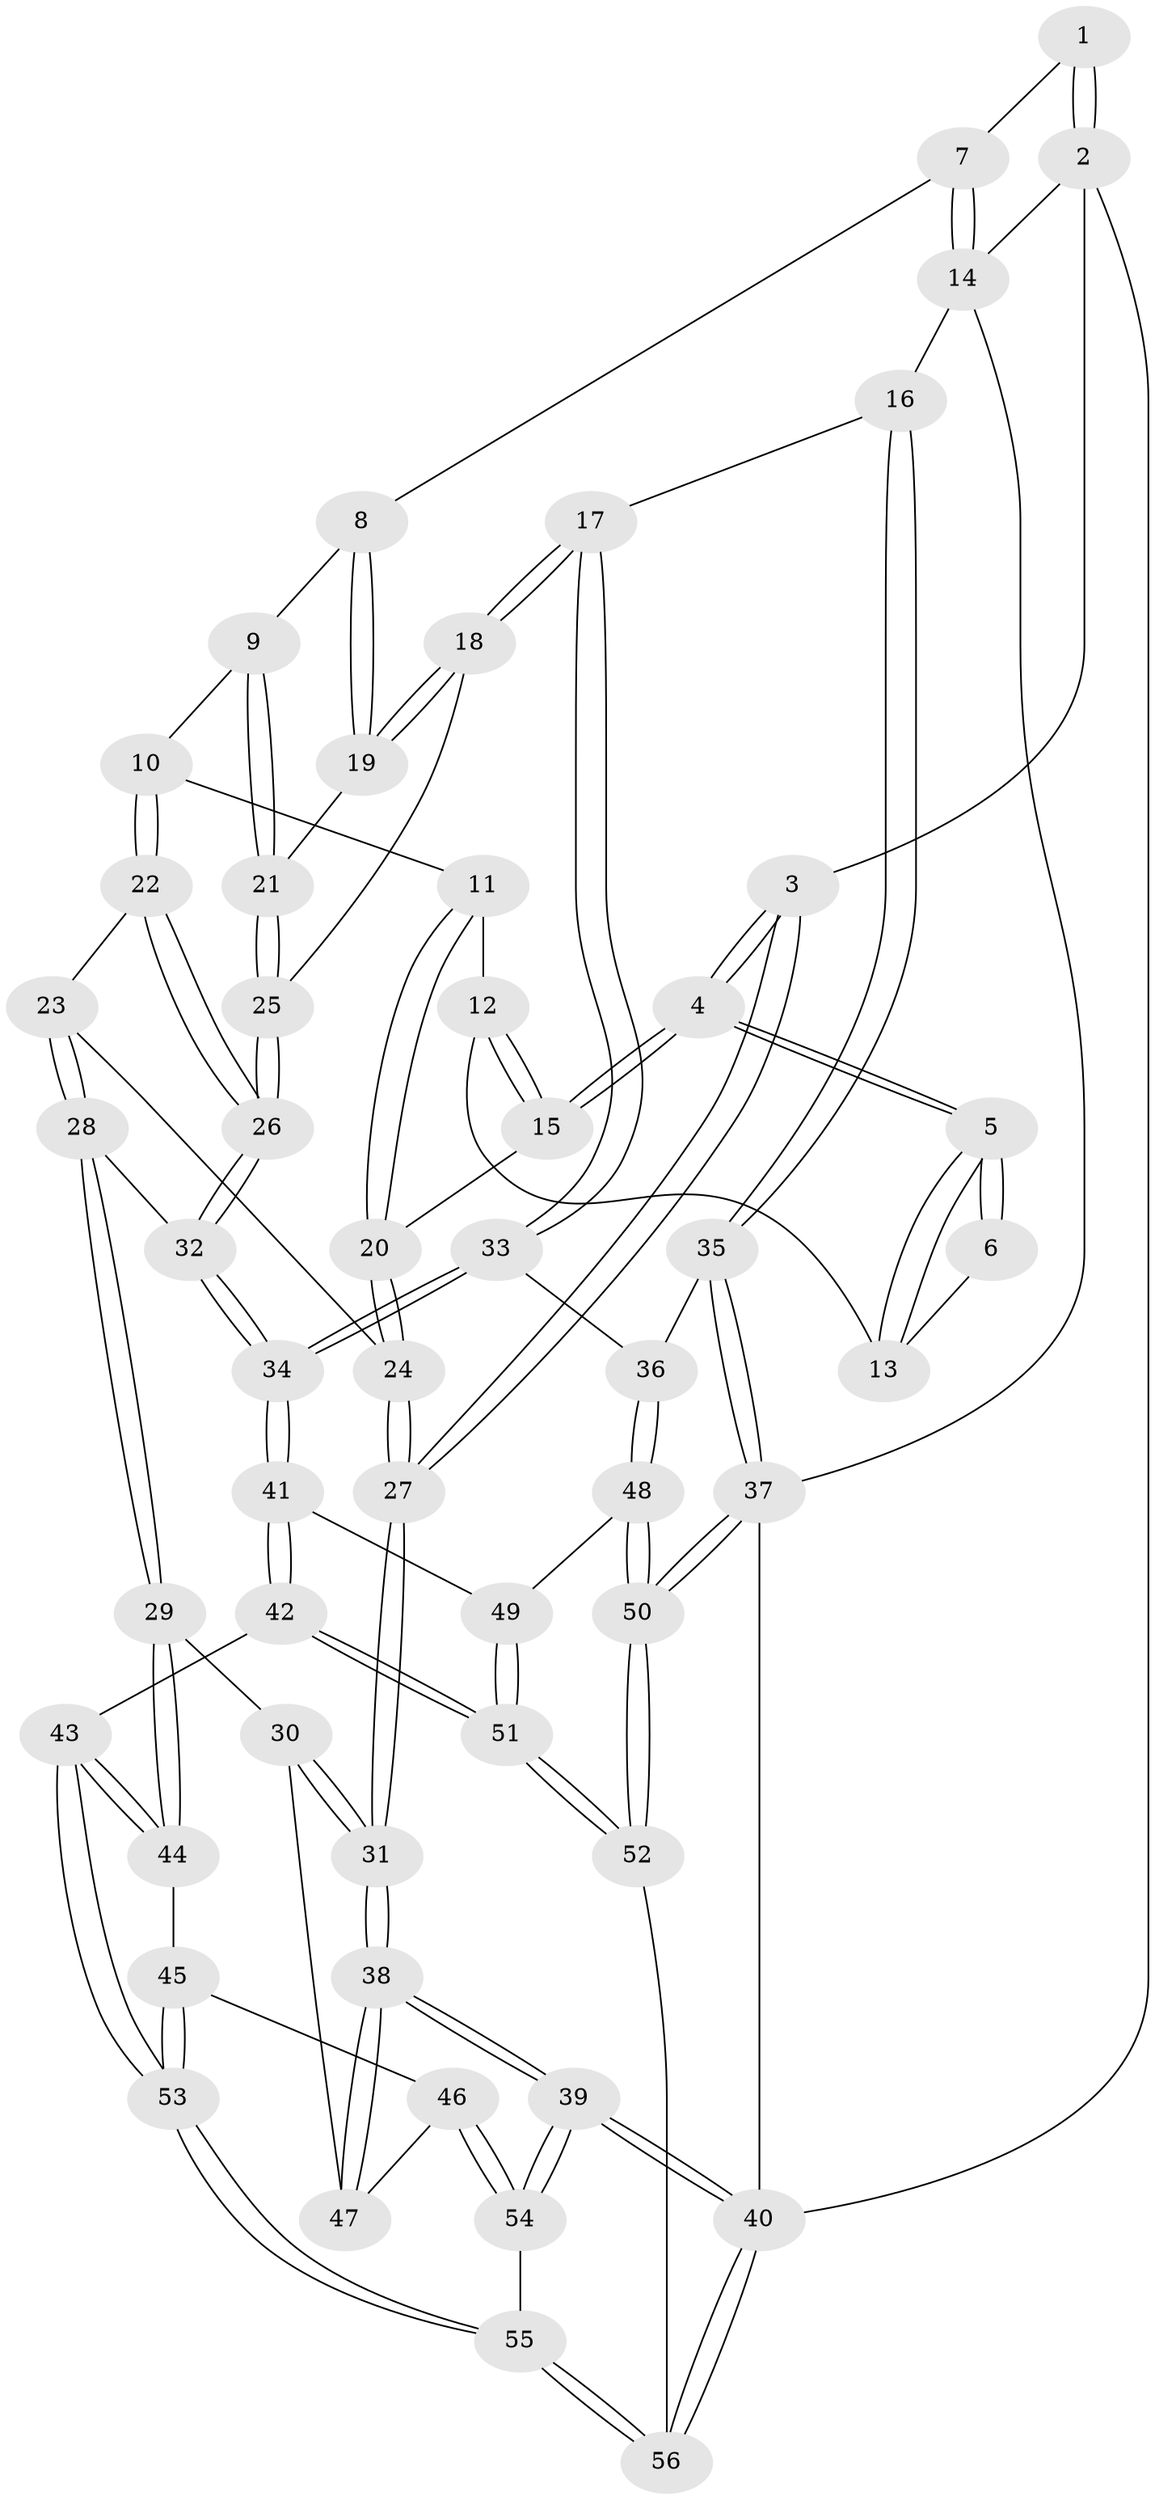// Generated by graph-tools (version 1.1) at 2025/27/03/15/25 16:27:57]
// undirected, 56 vertices, 137 edges
graph export_dot {
graph [start="1"]
  node [color=gray90,style=filled];
  1 [pos="+0.3104777789682189+0"];
  2 [pos="+0+0"];
  3 [pos="+0+0.16754392077780011"];
  4 [pos="+0+0.1724476342698955"];
  5 [pos="+0+0.15346249932417755"];
  6 [pos="+0.30923660735335934+0"];
  7 [pos="+0.617096528683102+0"];
  8 [pos="+0.6114535318501487+0.059344401093324936"];
  9 [pos="+0.4910093093024836+0.18648600987897965"];
  10 [pos="+0.3365824782295746+0.15854152665283452"];
  11 [pos="+0.2960732060140387+0.084851699323253"];
  12 [pos="+0.28253863426352716+0.012846111324391256"];
  13 [pos="+0.28703973586961534+0"];
  14 [pos="+1+0"];
  15 [pos="+0.03909618635910633+0.19954892743172267"];
  16 [pos="+0.9717259286709642+0.3508253105361813"];
  17 [pos="+0.8671605807523473+0.34460677841918974"];
  18 [pos="+0.807608906412141+0.3189883359486923"];
  19 [pos="+0.6673652198815327+0.17537040430397108"];
  20 [pos="+0.14394607648992783+0.27565315072578145"];
  21 [pos="+0.5035884425883573+0.3326276697080762"];
  22 [pos="+0.3338069234245115+0.25558195196934025"];
  23 [pos="+0.18930522975712485+0.36169144426837013"];
  24 [pos="+0.18645194149526897+0.3588389904131165"];
  25 [pos="+0.49354943273058416+0.3774491008834458"];
  26 [pos="+0.4861115933355307+0.38581578696739516"];
  27 [pos="+0+0.3986009815271502"];
  28 [pos="+0.22257729368060664+0.5042018882816948"];
  29 [pos="+0.20890993220674348+0.52461841672386"];
  30 [pos="+0.03530238546691595+0.5521791788766408"];
  31 [pos="+0+0.5405348616116369"];
  32 [pos="+0.46579488491157983+0.4692382416283488"];
  33 [pos="+0.5911473726686759+0.5751172377489912"];
  34 [pos="+0.548644827545376+0.5855350970374453"];
  35 [pos="+0.979865627024006+0.4010862651224662"];
  36 [pos="+0.8139479252792685+0.646153358952294"];
  37 [pos="+1+1"];
  38 [pos="+0+0.8208304608088284"];
  39 [pos="+0+1"];
  40 [pos="+0+1"];
  41 [pos="+0.5445391895347562+0.6076994463570469"];
  42 [pos="+0.46701635173485995+0.7416450689431727"];
  43 [pos="+0.4259598503486056+0.7557070276217743"];
  44 [pos="+0.21870758140489166+0.5723310991242097"];
  45 [pos="+0.18499849475417413+0.7336900544633764"];
  46 [pos="+0.14414953926705837+0.7615427396226236"];
  47 [pos="+0.09204046801557027+0.7495619724384935"];
  48 [pos="+0.8165515344129444+0.709522781663821"];
  49 [pos="+0.6506807139780664+0.7136470420538261"];
  50 [pos="+0.9979623275988736+1"];
  51 [pos="+0.7729721383210547+1"];
  52 [pos="+0.8526554066527557+1"];
  53 [pos="+0.34230468761462296+0.8370880175836047"];
  54 [pos="+0.13142937690995612+0.8870911978777746"];
  55 [pos="+0.31737320495333726+0.9367078966596661"];
  56 [pos="+0.371629419199411+1"];
  1 -- 2;
  1 -- 2;
  1 -- 7;
  2 -- 3;
  2 -- 14;
  2 -- 40;
  3 -- 4;
  3 -- 4;
  3 -- 27;
  3 -- 27;
  4 -- 5;
  4 -- 5;
  4 -- 15;
  4 -- 15;
  5 -- 6;
  5 -- 6;
  5 -- 13;
  5 -- 13;
  6 -- 13;
  7 -- 8;
  7 -- 14;
  7 -- 14;
  8 -- 9;
  8 -- 19;
  8 -- 19;
  9 -- 10;
  9 -- 21;
  9 -- 21;
  10 -- 11;
  10 -- 22;
  10 -- 22;
  11 -- 12;
  11 -- 20;
  11 -- 20;
  12 -- 13;
  12 -- 15;
  12 -- 15;
  14 -- 16;
  14 -- 37;
  15 -- 20;
  16 -- 17;
  16 -- 35;
  16 -- 35;
  17 -- 18;
  17 -- 18;
  17 -- 33;
  17 -- 33;
  18 -- 19;
  18 -- 19;
  18 -- 25;
  19 -- 21;
  20 -- 24;
  20 -- 24;
  21 -- 25;
  21 -- 25;
  22 -- 23;
  22 -- 26;
  22 -- 26;
  23 -- 24;
  23 -- 28;
  23 -- 28;
  24 -- 27;
  24 -- 27;
  25 -- 26;
  25 -- 26;
  26 -- 32;
  26 -- 32;
  27 -- 31;
  27 -- 31;
  28 -- 29;
  28 -- 29;
  28 -- 32;
  29 -- 30;
  29 -- 44;
  29 -- 44;
  30 -- 31;
  30 -- 31;
  30 -- 47;
  31 -- 38;
  31 -- 38;
  32 -- 34;
  32 -- 34;
  33 -- 34;
  33 -- 34;
  33 -- 36;
  34 -- 41;
  34 -- 41;
  35 -- 36;
  35 -- 37;
  35 -- 37;
  36 -- 48;
  36 -- 48;
  37 -- 50;
  37 -- 50;
  37 -- 40;
  38 -- 39;
  38 -- 39;
  38 -- 47;
  38 -- 47;
  39 -- 40;
  39 -- 40;
  39 -- 54;
  39 -- 54;
  40 -- 56;
  40 -- 56;
  41 -- 42;
  41 -- 42;
  41 -- 49;
  42 -- 43;
  42 -- 51;
  42 -- 51;
  43 -- 44;
  43 -- 44;
  43 -- 53;
  43 -- 53;
  44 -- 45;
  45 -- 46;
  45 -- 53;
  45 -- 53;
  46 -- 47;
  46 -- 54;
  46 -- 54;
  48 -- 49;
  48 -- 50;
  48 -- 50;
  49 -- 51;
  49 -- 51;
  50 -- 52;
  50 -- 52;
  51 -- 52;
  51 -- 52;
  52 -- 56;
  53 -- 55;
  53 -- 55;
  54 -- 55;
  55 -- 56;
  55 -- 56;
}
